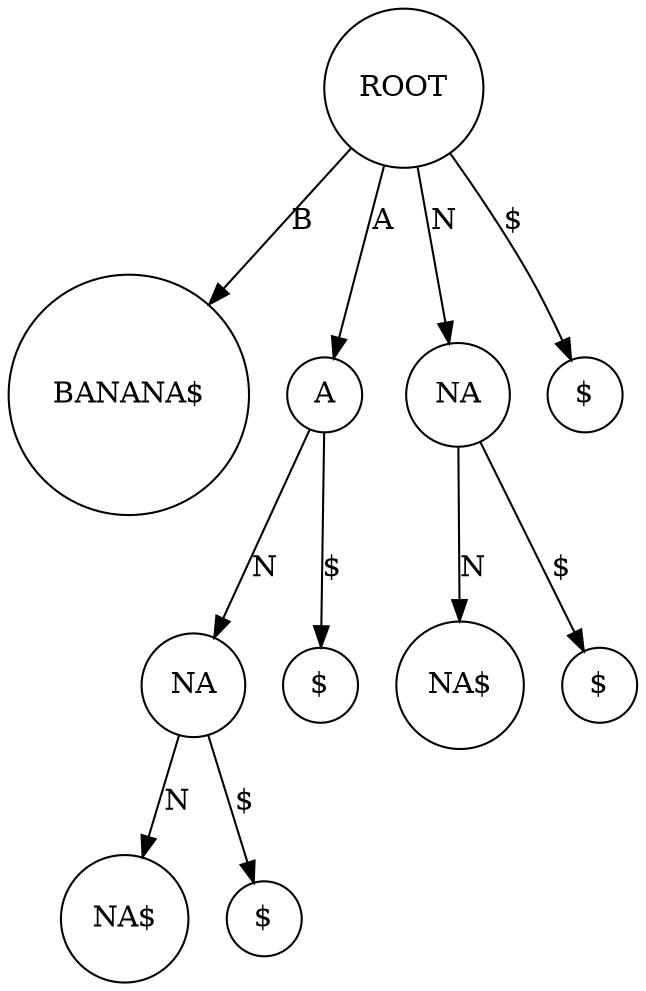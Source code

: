 digraph "Suffix tree" {
  node [shape=circle];
  0 [label="ROOT"];
  0 -> 1 [ label="B" ];
  0 -> 8 [ label="A" ];
  0 -> 6 [ label="N" ];
  0 -> 10 [ label="$" ];
  1 [label="BANANA$"];
  2 [label="NA$"];
  3 [label="NA$"];
  4 [label="NA"];
  4 -> 2 [ label="N" ];
  4 -> 5 [ label="$" ];
  5 [label="$"];
  6 [label="NA"];
  6 -> 3 [ label="N" ];
  6 -> 7 [ label="$" ];
  7 [label="$"];
  8 [label="A"];
  8 -> 4 [ label="N" ];
  8 -> 9 [ label="$" ];
  9 [label="$"];
  10 [label="$"];
}
